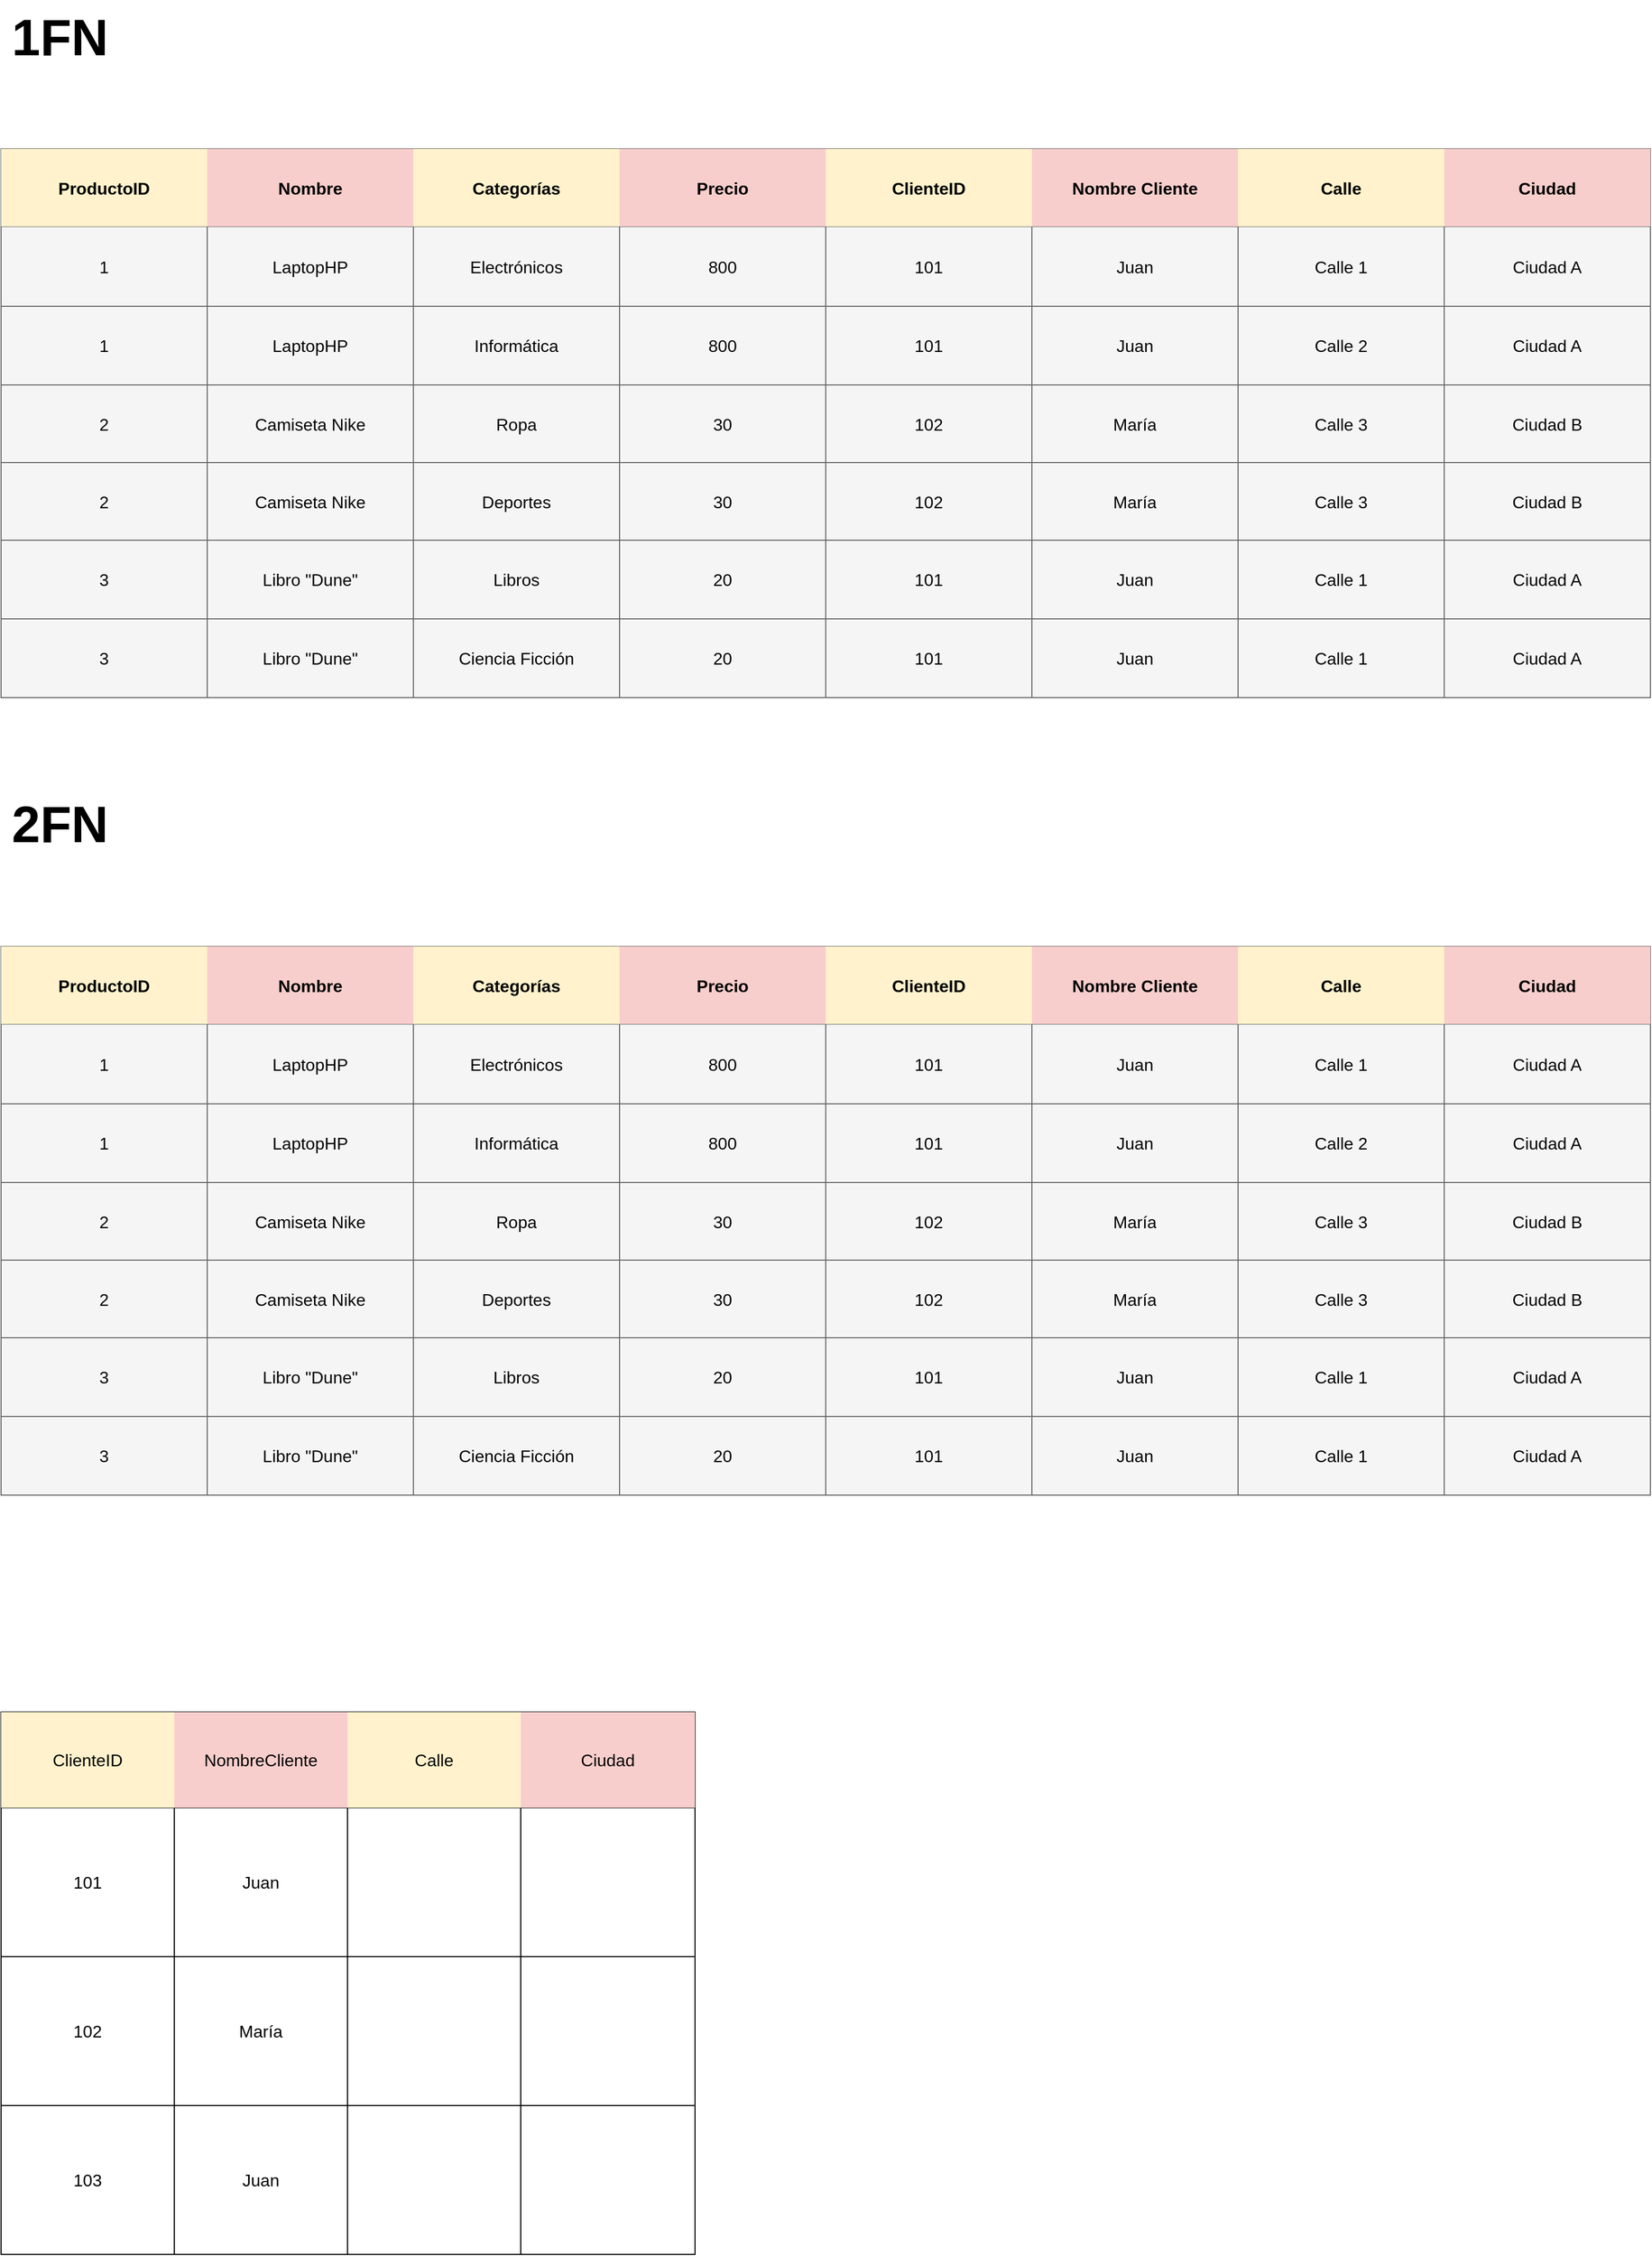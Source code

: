 <mxfile version="22.1.2" type="github">
  <diagram name="Página-1" id="EOyvnA3jSqvw11UCDNK6">
    <mxGraphModel dx="723" dy="994" grid="1" gridSize="10" guides="1" tooltips="1" connect="1" arrows="1" fold="1" page="1" pageScale="1" pageWidth="827" pageHeight="1169" math="0" shadow="0">
      <root>
        <mxCell id="0" />
        <mxCell id="1" parent="0" />
        <mxCell id="brW22e2zRMBlJNcKh5fx-15" value="" style="shape=table;startSize=0;container=1;collapsible=0;childLayout=tableLayout;strokeColor=#666666;fontSize=16;fillColor=#f5f5f5;fontColor=#333333;" parent="1" vertex="1">
          <mxGeometry x="170" y="290" width="1552" height="516" as="geometry" />
        </mxCell>
        <mxCell id="brW22e2zRMBlJNcKh5fx-16" value="" style="shape=tableRow;horizontal=0;startSize=0;swimlaneHead=0;swimlaneBody=0;strokeColor=inherit;top=0;left=0;bottom=0;right=0;collapsible=0;dropTarget=0;fillColor=none;points=[[0,0.5],[1,0.5]];portConstraint=eastwest;fontSize=16;" parent="brW22e2zRMBlJNcKh5fx-15" vertex="1">
          <mxGeometry width="1552" height="73" as="geometry" />
        </mxCell>
        <mxCell id="brW22e2zRMBlJNcKh5fx-34" value="&lt;b&gt;ProductoID&lt;/b&gt;" style="shape=partialRectangle;html=1;whiteSpace=wrap;connectable=0;strokeColor=#d6b656;overflow=hidden;fillColor=#fff2cc;top=0;left=0;bottom=0;right=0;pointerEvents=1;fontSize=16;" parent="brW22e2zRMBlJNcKh5fx-16" vertex="1">
          <mxGeometry width="194" height="73" as="geometry">
            <mxRectangle width="194" height="73" as="alternateBounds" />
          </mxGeometry>
        </mxCell>
        <mxCell id="brW22e2zRMBlJNcKh5fx-178" value="&lt;b&gt;Nombre &lt;/b&gt;" style="shape=partialRectangle;html=1;whiteSpace=wrap;connectable=0;strokeColor=#b85450;overflow=hidden;fillColor=#f8cecc;top=0;left=0;bottom=0;right=0;pointerEvents=1;fontSize=16;" parent="brW22e2zRMBlJNcKh5fx-16" vertex="1">
          <mxGeometry x="194" width="194" height="73" as="geometry">
            <mxRectangle width="194" height="73" as="alternateBounds" />
          </mxGeometry>
        </mxCell>
        <mxCell id="brW22e2zRMBlJNcKh5fx-168" value="&lt;b&gt;Categorías&lt;/b&gt;" style="shape=partialRectangle;html=1;whiteSpace=wrap;connectable=0;strokeColor=#d6b656;overflow=hidden;fillColor=#fff2cc;top=0;left=0;bottom=0;right=0;pointerEvents=1;fontSize=16;" parent="brW22e2zRMBlJNcKh5fx-16" vertex="1">
          <mxGeometry x="388" width="194" height="73" as="geometry">
            <mxRectangle width="194" height="73" as="alternateBounds" />
          </mxGeometry>
        </mxCell>
        <mxCell id="brW22e2zRMBlJNcKh5fx-158" value="&lt;b&gt;Precio&lt;/b&gt;" style="shape=partialRectangle;html=1;whiteSpace=wrap;connectable=0;strokeColor=#b85450;overflow=hidden;fillColor=#f8cecc;top=0;left=0;bottom=0;right=0;pointerEvents=1;fontSize=16;" parent="brW22e2zRMBlJNcKh5fx-16" vertex="1">
          <mxGeometry x="582" width="194" height="73" as="geometry">
            <mxRectangle width="194" height="73" as="alternateBounds" />
          </mxGeometry>
        </mxCell>
        <mxCell id="brW22e2zRMBlJNcKh5fx-148" value="&lt;b&gt;ClienteID&lt;/b&gt;" style="shape=partialRectangle;html=1;whiteSpace=wrap;connectable=0;strokeColor=#d6b656;overflow=hidden;fillColor=#fff2cc;top=0;left=0;bottom=0;right=0;pointerEvents=1;fontSize=16;" parent="brW22e2zRMBlJNcKh5fx-16" vertex="1">
          <mxGeometry x="776" width="194" height="73" as="geometry">
            <mxRectangle width="194" height="73" as="alternateBounds" />
          </mxGeometry>
        </mxCell>
        <mxCell id="brW22e2zRMBlJNcKh5fx-138" value="&lt;b&gt;Nombre Cliente&lt;/b&gt;" style="shape=partialRectangle;html=1;whiteSpace=wrap;connectable=0;strokeColor=#b85450;overflow=hidden;fillColor=#f8cecc;top=0;left=0;bottom=0;right=0;pointerEvents=1;fontSize=16;" parent="brW22e2zRMBlJNcKh5fx-16" vertex="1">
          <mxGeometry x="970" width="194" height="73" as="geometry">
            <mxRectangle width="194" height="73" as="alternateBounds" />
          </mxGeometry>
        </mxCell>
        <mxCell id="brW22e2zRMBlJNcKh5fx-31" value="&lt;b&gt;Calle&lt;/b&gt;" style="shape=partialRectangle;html=1;whiteSpace=wrap;connectable=0;strokeColor=#d6b656;overflow=hidden;fillColor=#fff2cc;top=0;left=0;bottom=0;right=0;pointerEvents=1;fontSize=16;" parent="brW22e2zRMBlJNcKh5fx-16" vertex="1">
          <mxGeometry x="1164" width="194" height="73" as="geometry">
            <mxRectangle width="194" height="73" as="alternateBounds" />
          </mxGeometry>
        </mxCell>
        <mxCell id="brW22e2zRMBlJNcKh5fx-188" value="&lt;b&gt;Ciudad&lt;/b&gt;" style="shape=partialRectangle;html=1;whiteSpace=wrap;connectable=0;strokeColor=#b85450;overflow=hidden;fillColor=#f8cecc;top=0;left=0;bottom=0;right=0;pointerEvents=1;fontSize=16;" parent="brW22e2zRMBlJNcKh5fx-16" vertex="1">
          <mxGeometry x="1358" width="194" height="73" as="geometry">
            <mxRectangle width="194" height="73" as="alternateBounds" />
          </mxGeometry>
        </mxCell>
        <mxCell id="brW22e2zRMBlJNcKh5fx-20" value="" style="shape=tableRow;horizontal=0;startSize=0;swimlaneHead=0;swimlaneBody=0;strokeColor=inherit;top=0;left=0;bottom=0;right=0;collapsible=0;dropTarget=0;fillColor=none;points=[[0,0.5],[1,0.5]];portConstraint=eastwest;fontSize=16;" parent="brW22e2zRMBlJNcKh5fx-15" vertex="1">
          <mxGeometry y="73" width="1552" height="75" as="geometry" />
        </mxCell>
        <mxCell id="brW22e2zRMBlJNcKh5fx-35" value="1" style="shape=partialRectangle;html=1;whiteSpace=wrap;connectable=0;strokeColor=inherit;overflow=hidden;fillColor=none;top=0;left=0;bottom=0;right=0;pointerEvents=1;fontSize=16;" parent="brW22e2zRMBlJNcKh5fx-20" vertex="1">
          <mxGeometry width="194" height="75" as="geometry">
            <mxRectangle width="194" height="75" as="alternateBounds" />
          </mxGeometry>
        </mxCell>
        <mxCell id="brW22e2zRMBlJNcKh5fx-179" value="LaptopHP" style="shape=partialRectangle;html=1;whiteSpace=wrap;connectable=0;strokeColor=inherit;overflow=hidden;fillColor=none;top=0;left=0;bottom=0;right=0;pointerEvents=1;fontSize=16;" parent="brW22e2zRMBlJNcKh5fx-20" vertex="1">
          <mxGeometry x="194" width="194" height="75" as="geometry">
            <mxRectangle width="194" height="75" as="alternateBounds" />
          </mxGeometry>
        </mxCell>
        <mxCell id="brW22e2zRMBlJNcKh5fx-169" value="Electrónicos" style="shape=partialRectangle;html=1;whiteSpace=wrap;connectable=0;strokeColor=inherit;overflow=hidden;fillColor=none;top=0;left=0;bottom=0;right=0;pointerEvents=1;fontSize=16;" parent="brW22e2zRMBlJNcKh5fx-20" vertex="1">
          <mxGeometry x="388" width="194" height="75" as="geometry">
            <mxRectangle width="194" height="75" as="alternateBounds" />
          </mxGeometry>
        </mxCell>
        <mxCell id="brW22e2zRMBlJNcKh5fx-159" value="800" style="shape=partialRectangle;html=1;whiteSpace=wrap;connectable=0;strokeColor=inherit;overflow=hidden;fillColor=none;top=0;left=0;bottom=0;right=0;pointerEvents=1;fontSize=16;" parent="brW22e2zRMBlJNcKh5fx-20" vertex="1">
          <mxGeometry x="582" width="194" height="75" as="geometry">
            <mxRectangle width="194" height="75" as="alternateBounds" />
          </mxGeometry>
        </mxCell>
        <mxCell id="brW22e2zRMBlJNcKh5fx-149" value="101" style="shape=partialRectangle;html=1;whiteSpace=wrap;connectable=0;strokeColor=inherit;overflow=hidden;fillColor=none;top=0;left=0;bottom=0;right=0;pointerEvents=1;fontSize=16;" parent="brW22e2zRMBlJNcKh5fx-20" vertex="1">
          <mxGeometry x="776" width="194" height="75" as="geometry">
            <mxRectangle width="194" height="75" as="alternateBounds" />
          </mxGeometry>
        </mxCell>
        <mxCell id="brW22e2zRMBlJNcKh5fx-139" value="Juan" style="shape=partialRectangle;html=1;whiteSpace=wrap;connectable=0;strokeColor=inherit;overflow=hidden;fillColor=none;top=0;left=0;bottom=0;right=0;pointerEvents=1;fontSize=16;" parent="brW22e2zRMBlJNcKh5fx-20" vertex="1">
          <mxGeometry x="970" width="194" height="75" as="geometry">
            <mxRectangle width="194" height="75" as="alternateBounds" />
          </mxGeometry>
        </mxCell>
        <mxCell id="brW22e2zRMBlJNcKh5fx-32" value="Calle 1" style="shape=partialRectangle;html=1;whiteSpace=wrap;connectable=0;strokeColor=inherit;overflow=hidden;fillColor=none;top=0;left=0;bottom=0;right=0;pointerEvents=1;fontSize=16;" parent="brW22e2zRMBlJNcKh5fx-20" vertex="1">
          <mxGeometry x="1164" width="194" height="75" as="geometry">
            <mxRectangle width="194" height="75" as="alternateBounds" />
          </mxGeometry>
        </mxCell>
        <mxCell id="brW22e2zRMBlJNcKh5fx-189" value="Ciudad A" style="shape=partialRectangle;html=1;whiteSpace=wrap;connectable=0;strokeColor=inherit;overflow=hidden;fillColor=none;top=0;left=0;bottom=0;right=0;pointerEvents=1;fontSize=16;" parent="brW22e2zRMBlJNcKh5fx-20" vertex="1">
          <mxGeometry x="1358" width="194" height="75" as="geometry">
            <mxRectangle width="194" height="75" as="alternateBounds" />
          </mxGeometry>
        </mxCell>
        <mxCell id="brW22e2zRMBlJNcKh5fx-67" style="shape=tableRow;horizontal=0;startSize=0;swimlaneHead=0;swimlaneBody=0;strokeColor=inherit;top=0;left=0;bottom=0;right=0;collapsible=0;dropTarget=0;fillColor=none;points=[[0,0.5],[1,0.5]];portConstraint=eastwest;fontSize=16;" parent="brW22e2zRMBlJNcKh5fx-15" vertex="1">
          <mxGeometry y="148" width="1552" height="74" as="geometry" />
        </mxCell>
        <mxCell id="brW22e2zRMBlJNcKh5fx-68" value="1" style="shape=partialRectangle;html=1;whiteSpace=wrap;connectable=0;strokeColor=inherit;overflow=hidden;fillColor=none;top=0;left=0;bottom=0;right=0;pointerEvents=1;fontSize=16;" parent="brW22e2zRMBlJNcKh5fx-67" vertex="1">
          <mxGeometry width="194" height="74" as="geometry">
            <mxRectangle width="194" height="74" as="alternateBounds" />
          </mxGeometry>
        </mxCell>
        <mxCell id="brW22e2zRMBlJNcKh5fx-180" value="LaptopHP" style="shape=partialRectangle;html=1;whiteSpace=wrap;connectable=0;strokeColor=inherit;overflow=hidden;fillColor=none;top=0;left=0;bottom=0;right=0;pointerEvents=1;fontSize=16;" parent="brW22e2zRMBlJNcKh5fx-67" vertex="1">
          <mxGeometry x="194" width="194" height="74" as="geometry">
            <mxRectangle width="194" height="74" as="alternateBounds" />
          </mxGeometry>
        </mxCell>
        <mxCell id="brW22e2zRMBlJNcKh5fx-170" value="Informática" style="shape=partialRectangle;html=1;whiteSpace=wrap;connectable=0;strokeColor=inherit;overflow=hidden;fillColor=none;top=0;left=0;bottom=0;right=0;pointerEvents=1;fontSize=16;" parent="brW22e2zRMBlJNcKh5fx-67" vertex="1">
          <mxGeometry x="388" width="194" height="74" as="geometry">
            <mxRectangle width="194" height="74" as="alternateBounds" />
          </mxGeometry>
        </mxCell>
        <mxCell id="brW22e2zRMBlJNcKh5fx-160" value="800" style="shape=partialRectangle;html=1;whiteSpace=wrap;connectable=0;strokeColor=inherit;overflow=hidden;fillColor=none;top=0;left=0;bottom=0;right=0;pointerEvents=1;fontSize=16;" parent="brW22e2zRMBlJNcKh5fx-67" vertex="1">
          <mxGeometry x="582" width="194" height="74" as="geometry">
            <mxRectangle width="194" height="74" as="alternateBounds" />
          </mxGeometry>
        </mxCell>
        <mxCell id="brW22e2zRMBlJNcKh5fx-150" value="101" style="shape=partialRectangle;html=1;whiteSpace=wrap;connectable=0;strokeColor=inherit;overflow=hidden;fillColor=none;top=0;left=0;bottom=0;right=0;pointerEvents=1;fontSize=16;" parent="brW22e2zRMBlJNcKh5fx-67" vertex="1">
          <mxGeometry x="776" width="194" height="74" as="geometry">
            <mxRectangle width="194" height="74" as="alternateBounds" />
          </mxGeometry>
        </mxCell>
        <mxCell id="brW22e2zRMBlJNcKh5fx-140" value="Juan" style="shape=partialRectangle;html=1;whiteSpace=wrap;connectable=0;strokeColor=inherit;overflow=hidden;fillColor=none;top=0;left=0;bottom=0;right=0;pointerEvents=1;fontSize=16;" parent="brW22e2zRMBlJNcKh5fx-67" vertex="1">
          <mxGeometry x="970" width="194" height="74" as="geometry">
            <mxRectangle width="194" height="74" as="alternateBounds" />
          </mxGeometry>
        </mxCell>
        <mxCell id="brW22e2zRMBlJNcKh5fx-69" value="Calle 2" style="shape=partialRectangle;html=1;whiteSpace=wrap;connectable=0;strokeColor=inherit;overflow=hidden;fillColor=none;top=0;left=0;bottom=0;right=0;pointerEvents=1;fontSize=16;" parent="brW22e2zRMBlJNcKh5fx-67" vertex="1">
          <mxGeometry x="1164" width="194" height="74" as="geometry">
            <mxRectangle width="194" height="74" as="alternateBounds" />
          </mxGeometry>
        </mxCell>
        <mxCell id="brW22e2zRMBlJNcKh5fx-190" value="Ciudad A" style="shape=partialRectangle;html=1;whiteSpace=wrap;connectable=0;strokeColor=inherit;overflow=hidden;fillColor=none;top=0;left=0;bottom=0;right=0;pointerEvents=1;fontSize=16;" parent="brW22e2zRMBlJNcKh5fx-67" vertex="1">
          <mxGeometry x="1358" width="194" height="74" as="geometry">
            <mxRectangle width="194" height="74" as="alternateBounds" />
          </mxGeometry>
        </mxCell>
        <mxCell id="brW22e2zRMBlJNcKh5fx-75" style="shape=tableRow;horizontal=0;startSize=0;swimlaneHead=0;swimlaneBody=0;strokeColor=inherit;top=0;left=0;bottom=0;right=0;collapsible=0;dropTarget=0;fillColor=none;points=[[0,0.5],[1,0.5]];portConstraint=eastwest;fontSize=16;" parent="brW22e2zRMBlJNcKh5fx-15" vertex="1">
          <mxGeometry y="222" width="1552" height="73" as="geometry" />
        </mxCell>
        <mxCell id="brW22e2zRMBlJNcKh5fx-76" value="2" style="shape=partialRectangle;html=1;whiteSpace=wrap;connectable=0;strokeColor=inherit;overflow=hidden;fillColor=none;top=0;left=0;bottom=0;right=0;pointerEvents=1;fontSize=16;" parent="brW22e2zRMBlJNcKh5fx-75" vertex="1">
          <mxGeometry width="194" height="73" as="geometry">
            <mxRectangle width="194" height="73" as="alternateBounds" />
          </mxGeometry>
        </mxCell>
        <mxCell id="brW22e2zRMBlJNcKh5fx-181" value="Camiseta Nike" style="shape=partialRectangle;html=1;whiteSpace=wrap;connectable=0;strokeColor=inherit;overflow=hidden;fillColor=none;top=0;left=0;bottom=0;right=0;pointerEvents=1;fontSize=16;" parent="brW22e2zRMBlJNcKh5fx-75" vertex="1">
          <mxGeometry x="194" width="194" height="73" as="geometry">
            <mxRectangle width="194" height="73" as="alternateBounds" />
          </mxGeometry>
        </mxCell>
        <mxCell id="brW22e2zRMBlJNcKh5fx-171" value="Ropa" style="shape=partialRectangle;html=1;whiteSpace=wrap;connectable=0;strokeColor=inherit;overflow=hidden;fillColor=none;top=0;left=0;bottom=0;right=0;pointerEvents=1;fontSize=16;" parent="brW22e2zRMBlJNcKh5fx-75" vertex="1">
          <mxGeometry x="388" width="194" height="73" as="geometry">
            <mxRectangle width="194" height="73" as="alternateBounds" />
          </mxGeometry>
        </mxCell>
        <mxCell id="brW22e2zRMBlJNcKh5fx-161" value="30" style="shape=partialRectangle;html=1;whiteSpace=wrap;connectable=0;strokeColor=inherit;overflow=hidden;fillColor=none;top=0;left=0;bottom=0;right=0;pointerEvents=1;fontSize=16;" parent="brW22e2zRMBlJNcKh5fx-75" vertex="1">
          <mxGeometry x="582" width="194" height="73" as="geometry">
            <mxRectangle width="194" height="73" as="alternateBounds" />
          </mxGeometry>
        </mxCell>
        <mxCell id="brW22e2zRMBlJNcKh5fx-151" value="102" style="shape=partialRectangle;html=1;whiteSpace=wrap;connectable=0;strokeColor=inherit;overflow=hidden;fillColor=none;top=0;left=0;bottom=0;right=0;pointerEvents=1;fontSize=16;" parent="brW22e2zRMBlJNcKh5fx-75" vertex="1">
          <mxGeometry x="776" width="194" height="73" as="geometry">
            <mxRectangle width="194" height="73" as="alternateBounds" />
          </mxGeometry>
        </mxCell>
        <mxCell id="brW22e2zRMBlJNcKh5fx-141" value="María" style="shape=partialRectangle;html=1;whiteSpace=wrap;connectable=0;strokeColor=inherit;overflow=hidden;fillColor=none;top=0;left=0;bottom=0;right=0;pointerEvents=1;fontSize=16;" parent="brW22e2zRMBlJNcKh5fx-75" vertex="1">
          <mxGeometry x="970" width="194" height="73" as="geometry">
            <mxRectangle width="194" height="73" as="alternateBounds" />
          </mxGeometry>
        </mxCell>
        <mxCell id="brW22e2zRMBlJNcKh5fx-77" value="Calle 3" style="shape=partialRectangle;html=1;whiteSpace=wrap;connectable=0;strokeColor=inherit;overflow=hidden;fillColor=none;top=0;left=0;bottom=0;right=0;pointerEvents=1;fontSize=16;" parent="brW22e2zRMBlJNcKh5fx-75" vertex="1">
          <mxGeometry x="1164" width="194" height="73" as="geometry">
            <mxRectangle width="194" height="73" as="alternateBounds" />
          </mxGeometry>
        </mxCell>
        <mxCell id="brW22e2zRMBlJNcKh5fx-191" value="Ciudad B" style="shape=partialRectangle;html=1;whiteSpace=wrap;connectable=0;strokeColor=inherit;overflow=hidden;fillColor=none;top=0;left=0;bottom=0;right=0;pointerEvents=1;fontSize=16;" parent="brW22e2zRMBlJNcKh5fx-75" vertex="1">
          <mxGeometry x="1358" width="194" height="73" as="geometry">
            <mxRectangle width="194" height="73" as="alternateBounds" />
          </mxGeometry>
        </mxCell>
        <mxCell id="brW22e2zRMBlJNcKh5fx-83" style="shape=tableRow;horizontal=0;startSize=0;swimlaneHead=0;swimlaneBody=0;strokeColor=inherit;top=0;left=0;bottom=0;right=0;collapsible=0;dropTarget=0;fillColor=none;points=[[0,0.5],[1,0.5]];portConstraint=eastwest;fontSize=16;" parent="brW22e2zRMBlJNcKh5fx-15" vertex="1">
          <mxGeometry y="295" width="1552" height="73" as="geometry" />
        </mxCell>
        <mxCell id="brW22e2zRMBlJNcKh5fx-84" value="2" style="shape=partialRectangle;html=1;whiteSpace=wrap;connectable=0;strokeColor=inherit;overflow=hidden;fillColor=none;top=0;left=0;bottom=0;right=0;pointerEvents=1;fontSize=16;" parent="brW22e2zRMBlJNcKh5fx-83" vertex="1">
          <mxGeometry width="194" height="73" as="geometry">
            <mxRectangle width="194" height="73" as="alternateBounds" />
          </mxGeometry>
        </mxCell>
        <mxCell id="brW22e2zRMBlJNcKh5fx-182" value="Camiseta Nike" style="shape=partialRectangle;html=1;whiteSpace=wrap;connectable=0;strokeColor=inherit;overflow=hidden;fillColor=none;top=0;left=0;bottom=0;right=0;pointerEvents=1;fontSize=16;" parent="brW22e2zRMBlJNcKh5fx-83" vertex="1">
          <mxGeometry x="194" width="194" height="73" as="geometry">
            <mxRectangle width="194" height="73" as="alternateBounds" />
          </mxGeometry>
        </mxCell>
        <mxCell id="brW22e2zRMBlJNcKh5fx-172" value="Deportes" style="shape=partialRectangle;html=1;whiteSpace=wrap;connectable=0;strokeColor=inherit;overflow=hidden;fillColor=none;top=0;left=0;bottom=0;right=0;pointerEvents=1;fontSize=16;" parent="brW22e2zRMBlJNcKh5fx-83" vertex="1">
          <mxGeometry x="388" width="194" height="73" as="geometry">
            <mxRectangle width="194" height="73" as="alternateBounds" />
          </mxGeometry>
        </mxCell>
        <mxCell id="brW22e2zRMBlJNcKh5fx-162" value="30" style="shape=partialRectangle;html=1;whiteSpace=wrap;connectable=0;strokeColor=inherit;overflow=hidden;fillColor=none;top=0;left=0;bottom=0;right=0;pointerEvents=1;fontSize=16;" parent="brW22e2zRMBlJNcKh5fx-83" vertex="1">
          <mxGeometry x="582" width="194" height="73" as="geometry">
            <mxRectangle width="194" height="73" as="alternateBounds" />
          </mxGeometry>
        </mxCell>
        <mxCell id="brW22e2zRMBlJNcKh5fx-152" value="102" style="shape=partialRectangle;html=1;whiteSpace=wrap;connectable=0;strokeColor=inherit;overflow=hidden;fillColor=none;top=0;left=0;bottom=0;right=0;pointerEvents=1;fontSize=16;" parent="brW22e2zRMBlJNcKh5fx-83" vertex="1">
          <mxGeometry x="776" width="194" height="73" as="geometry">
            <mxRectangle width="194" height="73" as="alternateBounds" />
          </mxGeometry>
        </mxCell>
        <mxCell id="brW22e2zRMBlJNcKh5fx-142" value="María" style="shape=partialRectangle;html=1;whiteSpace=wrap;connectable=0;strokeColor=inherit;overflow=hidden;fillColor=none;top=0;left=0;bottom=0;right=0;pointerEvents=1;fontSize=16;" parent="brW22e2zRMBlJNcKh5fx-83" vertex="1">
          <mxGeometry x="970" width="194" height="73" as="geometry">
            <mxRectangle width="194" height="73" as="alternateBounds" />
          </mxGeometry>
        </mxCell>
        <mxCell id="brW22e2zRMBlJNcKh5fx-85" value="Calle 3" style="shape=partialRectangle;html=1;whiteSpace=wrap;connectable=0;strokeColor=inherit;overflow=hidden;fillColor=none;top=0;left=0;bottom=0;right=0;pointerEvents=1;fontSize=16;" parent="brW22e2zRMBlJNcKh5fx-83" vertex="1">
          <mxGeometry x="1164" width="194" height="73" as="geometry">
            <mxRectangle width="194" height="73" as="alternateBounds" />
          </mxGeometry>
        </mxCell>
        <mxCell id="brW22e2zRMBlJNcKh5fx-192" value="Ciudad B" style="shape=partialRectangle;html=1;whiteSpace=wrap;connectable=0;strokeColor=inherit;overflow=hidden;fillColor=none;top=0;left=0;bottom=0;right=0;pointerEvents=1;fontSize=16;" parent="brW22e2zRMBlJNcKh5fx-83" vertex="1">
          <mxGeometry x="1358" width="194" height="73" as="geometry">
            <mxRectangle width="194" height="73" as="alternateBounds" />
          </mxGeometry>
        </mxCell>
        <mxCell id="brW22e2zRMBlJNcKh5fx-91" style="shape=tableRow;horizontal=0;startSize=0;swimlaneHead=0;swimlaneBody=0;strokeColor=inherit;top=0;left=0;bottom=0;right=0;collapsible=0;dropTarget=0;fillColor=none;points=[[0,0.5],[1,0.5]];portConstraint=eastwest;fontSize=16;" parent="brW22e2zRMBlJNcKh5fx-15" vertex="1">
          <mxGeometry y="368" width="1552" height="74" as="geometry" />
        </mxCell>
        <mxCell id="brW22e2zRMBlJNcKh5fx-92" value="3" style="shape=partialRectangle;html=1;whiteSpace=wrap;connectable=0;strokeColor=inherit;overflow=hidden;fillColor=none;top=0;left=0;bottom=0;right=0;pointerEvents=1;fontSize=16;" parent="brW22e2zRMBlJNcKh5fx-91" vertex="1">
          <mxGeometry width="194" height="74" as="geometry">
            <mxRectangle width="194" height="74" as="alternateBounds" />
          </mxGeometry>
        </mxCell>
        <mxCell id="brW22e2zRMBlJNcKh5fx-183" value="Libro &quot;Dune&quot;" style="shape=partialRectangle;html=1;whiteSpace=wrap;connectable=0;strokeColor=inherit;overflow=hidden;fillColor=none;top=0;left=0;bottom=0;right=0;pointerEvents=1;fontSize=16;" parent="brW22e2zRMBlJNcKh5fx-91" vertex="1">
          <mxGeometry x="194" width="194" height="74" as="geometry">
            <mxRectangle width="194" height="74" as="alternateBounds" />
          </mxGeometry>
        </mxCell>
        <mxCell id="brW22e2zRMBlJNcKh5fx-173" value="Libros" style="shape=partialRectangle;html=1;whiteSpace=wrap;connectable=0;strokeColor=inherit;overflow=hidden;fillColor=none;top=0;left=0;bottom=0;right=0;pointerEvents=1;fontSize=16;" parent="brW22e2zRMBlJNcKh5fx-91" vertex="1">
          <mxGeometry x="388" width="194" height="74" as="geometry">
            <mxRectangle width="194" height="74" as="alternateBounds" />
          </mxGeometry>
        </mxCell>
        <mxCell id="brW22e2zRMBlJNcKh5fx-163" value="20" style="shape=partialRectangle;html=1;whiteSpace=wrap;connectable=0;strokeColor=inherit;overflow=hidden;fillColor=none;top=0;left=0;bottom=0;right=0;pointerEvents=1;fontSize=16;" parent="brW22e2zRMBlJNcKh5fx-91" vertex="1">
          <mxGeometry x="582" width="194" height="74" as="geometry">
            <mxRectangle width="194" height="74" as="alternateBounds" />
          </mxGeometry>
        </mxCell>
        <mxCell id="brW22e2zRMBlJNcKh5fx-153" value="101" style="shape=partialRectangle;html=1;whiteSpace=wrap;connectable=0;strokeColor=inherit;overflow=hidden;fillColor=none;top=0;left=0;bottom=0;right=0;pointerEvents=1;fontSize=16;" parent="brW22e2zRMBlJNcKh5fx-91" vertex="1">
          <mxGeometry x="776" width="194" height="74" as="geometry">
            <mxRectangle width="194" height="74" as="alternateBounds" />
          </mxGeometry>
        </mxCell>
        <mxCell id="brW22e2zRMBlJNcKh5fx-143" value="Juan" style="shape=partialRectangle;html=1;whiteSpace=wrap;connectable=0;strokeColor=inherit;overflow=hidden;fillColor=none;top=0;left=0;bottom=0;right=0;pointerEvents=1;fontSize=16;" parent="brW22e2zRMBlJNcKh5fx-91" vertex="1">
          <mxGeometry x="970" width="194" height="74" as="geometry">
            <mxRectangle width="194" height="74" as="alternateBounds" />
          </mxGeometry>
        </mxCell>
        <mxCell id="brW22e2zRMBlJNcKh5fx-93" value="Calle 1" style="shape=partialRectangle;html=1;whiteSpace=wrap;connectable=0;strokeColor=inherit;overflow=hidden;fillColor=none;top=0;left=0;bottom=0;right=0;pointerEvents=1;fontSize=16;" parent="brW22e2zRMBlJNcKh5fx-91" vertex="1">
          <mxGeometry x="1164" width="194" height="74" as="geometry">
            <mxRectangle width="194" height="74" as="alternateBounds" />
          </mxGeometry>
        </mxCell>
        <mxCell id="brW22e2zRMBlJNcKh5fx-193" value="Ciudad A" style="shape=partialRectangle;html=1;whiteSpace=wrap;connectable=0;strokeColor=inherit;overflow=hidden;fillColor=none;top=0;left=0;bottom=0;right=0;pointerEvents=1;fontSize=16;" parent="brW22e2zRMBlJNcKh5fx-91" vertex="1">
          <mxGeometry x="1358" width="194" height="74" as="geometry">
            <mxRectangle width="194" height="74" as="alternateBounds" />
          </mxGeometry>
        </mxCell>
        <mxCell id="brW22e2zRMBlJNcKh5fx-99" style="shape=tableRow;horizontal=0;startSize=0;swimlaneHead=0;swimlaneBody=0;strokeColor=inherit;top=0;left=0;bottom=0;right=0;collapsible=0;dropTarget=0;fillColor=none;points=[[0,0.5],[1,0.5]];portConstraint=eastwest;fontSize=16;" parent="brW22e2zRMBlJNcKh5fx-15" vertex="1">
          <mxGeometry y="442" width="1552" height="74" as="geometry" />
        </mxCell>
        <mxCell id="brW22e2zRMBlJNcKh5fx-100" value="3" style="shape=partialRectangle;html=1;whiteSpace=wrap;connectable=0;strokeColor=inherit;overflow=hidden;fillColor=none;top=0;left=0;bottom=0;right=0;pointerEvents=1;fontSize=16;" parent="brW22e2zRMBlJNcKh5fx-99" vertex="1">
          <mxGeometry width="194" height="74" as="geometry">
            <mxRectangle width="194" height="74" as="alternateBounds" />
          </mxGeometry>
        </mxCell>
        <mxCell id="brW22e2zRMBlJNcKh5fx-184" value="Libro &quot;Dune&quot;" style="shape=partialRectangle;html=1;whiteSpace=wrap;connectable=0;strokeColor=inherit;overflow=hidden;fillColor=none;top=0;left=0;bottom=0;right=0;pointerEvents=1;fontSize=16;" parent="brW22e2zRMBlJNcKh5fx-99" vertex="1">
          <mxGeometry x="194" width="194" height="74" as="geometry">
            <mxRectangle width="194" height="74" as="alternateBounds" />
          </mxGeometry>
        </mxCell>
        <mxCell id="brW22e2zRMBlJNcKh5fx-174" value="Ciencia Ficción" style="shape=partialRectangle;html=1;whiteSpace=wrap;connectable=0;strokeColor=inherit;overflow=hidden;fillColor=none;top=0;left=0;bottom=0;right=0;pointerEvents=1;fontSize=16;" parent="brW22e2zRMBlJNcKh5fx-99" vertex="1">
          <mxGeometry x="388" width="194" height="74" as="geometry">
            <mxRectangle width="194" height="74" as="alternateBounds" />
          </mxGeometry>
        </mxCell>
        <mxCell id="brW22e2zRMBlJNcKh5fx-164" value="20" style="shape=partialRectangle;html=1;whiteSpace=wrap;connectable=0;strokeColor=inherit;overflow=hidden;fillColor=none;top=0;left=0;bottom=0;right=0;pointerEvents=1;fontSize=16;" parent="brW22e2zRMBlJNcKh5fx-99" vertex="1">
          <mxGeometry x="582" width="194" height="74" as="geometry">
            <mxRectangle width="194" height="74" as="alternateBounds" />
          </mxGeometry>
        </mxCell>
        <mxCell id="brW22e2zRMBlJNcKh5fx-154" value="101" style="shape=partialRectangle;html=1;whiteSpace=wrap;connectable=0;strokeColor=inherit;overflow=hidden;fillColor=none;top=0;left=0;bottom=0;right=0;pointerEvents=1;fontSize=16;" parent="brW22e2zRMBlJNcKh5fx-99" vertex="1">
          <mxGeometry x="776" width="194" height="74" as="geometry">
            <mxRectangle width="194" height="74" as="alternateBounds" />
          </mxGeometry>
        </mxCell>
        <mxCell id="brW22e2zRMBlJNcKh5fx-144" value="Juan" style="shape=partialRectangle;html=1;whiteSpace=wrap;connectable=0;strokeColor=inherit;overflow=hidden;fillColor=none;top=0;left=0;bottom=0;right=0;pointerEvents=1;fontSize=16;" parent="brW22e2zRMBlJNcKh5fx-99" vertex="1">
          <mxGeometry x="970" width="194" height="74" as="geometry">
            <mxRectangle width="194" height="74" as="alternateBounds" />
          </mxGeometry>
        </mxCell>
        <mxCell id="brW22e2zRMBlJNcKh5fx-101" value="Calle 1" style="shape=partialRectangle;html=1;whiteSpace=wrap;connectable=0;strokeColor=inherit;overflow=hidden;fillColor=none;top=0;left=0;bottom=0;right=0;pointerEvents=1;fontSize=16;" parent="brW22e2zRMBlJNcKh5fx-99" vertex="1">
          <mxGeometry x="1164" width="194" height="74" as="geometry">
            <mxRectangle width="194" height="74" as="alternateBounds" />
          </mxGeometry>
        </mxCell>
        <mxCell id="brW22e2zRMBlJNcKh5fx-194" value="Ciudad A" style="shape=partialRectangle;html=1;whiteSpace=wrap;connectable=0;strokeColor=inherit;overflow=hidden;fillColor=none;top=0;left=0;bottom=0;right=0;pointerEvents=1;fontSize=16;" parent="brW22e2zRMBlJNcKh5fx-99" vertex="1">
          <mxGeometry x="1358" width="194" height="74" as="geometry">
            <mxRectangle width="194" height="74" as="alternateBounds" />
          </mxGeometry>
        </mxCell>
        <mxCell id="brW22e2zRMBlJNcKh5fx-198" value="&lt;b&gt;&lt;font style=&quot;font-size: 48px;&quot;&gt;1FN&lt;/font&gt;&lt;/b&gt;" style="text;html=1;align=center;verticalAlign=middle;resizable=0;points=[];autosize=1;strokeColor=none;fillColor=none;" parent="1" vertex="1">
          <mxGeometry x="170" y="150" width="110" height="70" as="geometry" />
        </mxCell>
        <mxCell id="s3DEbMEIwhYJtTjX-OK3-1" value="&lt;b&gt;&lt;font style=&quot;font-size: 48px;&quot;&gt;2FN&lt;/font&gt;&lt;/b&gt;" style="text;html=1;align=center;verticalAlign=middle;resizable=0;points=[];autosize=1;strokeColor=none;fillColor=none;" vertex="1" parent="1">
          <mxGeometry x="170" y="890" width="110" height="70" as="geometry" />
        </mxCell>
        <mxCell id="s3DEbMEIwhYJtTjX-OK3-2" value="" style="shape=table;startSize=0;container=1;collapsible=0;childLayout=tableLayout;strokeColor=#666666;fontSize=16;fillColor=#f5f5f5;fontColor=#333333;" vertex="1" parent="1">
          <mxGeometry x="170" y="1040" width="1552" height="516" as="geometry" />
        </mxCell>
        <mxCell id="s3DEbMEIwhYJtTjX-OK3-3" value="" style="shape=tableRow;horizontal=0;startSize=0;swimlaneHead=0;swimlaneBody=0;strokeColor=inherit;top=0;left=0;bottom=0;right=0;collapsible=0;dropTarget=0;fillColor=none;points=[[0,0.5],[1,0.5]];portConstraint=eastwest;fontSize=16;" vertex="1" parent="s3DEbMEIwhYJtTjX-OK3-2">
          <mxGeometry width="1552" height="73" as="geometry" />
        </mxCell>
        <mxCell id="s3DEbMEIwhYJtTjX-OK3-4" value="&lt;b&gt;ProductoID&lt;/b&gt;" style="shape=partialRectangle;html=1;whiteSpace=wrap;connectable=0;strokeColor=#d6b656;overflow=hidden;fillColor=#fff2cc;top=0;left=0;bottom=0;right=0;pointerEvents=1;fontSize=16;" vertex="1" parent="s3DEbMEIwhYJtTjX-OK3-3">
          <mxGeometry width="194" height="73" as="geometry">
            <mxRectangle width="194" height="73" as="alternateBounds" />
          </mxGeometry>
        </mxCell>
        <mxCell id="s3DEbMEIwhYJtTjX-OK3-5" value="&lt;b&gt;Nombre &lt;/b&gt;" style="shape=partialRectangle;html=1;whiteSpace=wrap;connectable=0;strokeColor=#b85450;overflow=hidden;fillColor=#f8cecc;top=0;left=0;bottom=0;right=0;pointerEvents=1;fontSize=16;" vertex="1" parent="s3DEbMEIwhYJtTjX-OK3-3">
          <mxGeometry x="194" width="194" height="73" as="geometry">
            <mxRectangle width="194" height="73" as="alternateBounds" />
          </mxGeometry>
        </mxCell>
        <mxCell id="s3DEbMEIwhYJtTjX-OK3-6" value="&lt;b&gt;Categorías&lt;/b&gt;" style="shape=partialRectangle;html=1;whiteSpace=wrap;connectable=0;strokeColor=#d6b656;overflow=hidden;fillColor=#fff2cc;top=0;left=0;bottom=0;right=0;pointerEvents=1;fontSize=16;" vertex="1" parent="s3DEbMEIwhYJtTjX-OK3-3">
          <mxGeometry x="388" width="194" height="73" as="geometry">
            <mxRectangle width="194" height="73" as="alternateBounds" />
          </mxGeometry>
        </mxCell>
        <mxCell id="s3DEbMEIwhYJtTjX-OK3-7" value="&lt;b&gt;Precio&lt;/b&gt;" style="shape=partialRectangle;html=1;whiteSpace=wrap;connectable=0;strokeColor=#b85450;overflow=hidden;fillColor=#f8cecc;top=0;left=0;bottom=0;right=0;pointerEvents=1;fontSize=16;" vertex="1" parent="s3DEbMEIwhYJtTjX-OK3-3">
          <mxGeometry x="582" width="194" height="73" as="geometry">
            <mxRectangle width="194" height="73" as="alternateBounds" />
          </mxGeometry>
        </mxCell>
        <mxCell id="s3DEbMEIwhYJtTjX-OK3-8" value="&lt;b&gt;ClienteID&lt;/b&gt;" style="shape=partialRectangle;html=1;whiteSpace=wrap;connectable=0;strokeColor=#d6b656;overflow=hidden;fillColor=#fff2cc;top=0;left=0;bottom=0;right=0;pointerEvents=1;fontSize=16;" vertex="1" parent="s3DEbMEIwhYJtTjX-OK3-3">
          <mxGeometry x="776" width="194" height="73" as="geometry">
            <mxRectangle width="194" height="73" as="alternateBounds" />
          </mxGeometry>
        </mxCell>
        <mxCell id="s3DEbMEIwhYJtTjX-OK3-9" value="&lt;b&gt;Nombre Cliente&lt;/b&gt;" style="shape=partialRectangle;html=1;whiteSpace=wrap;connectable=0;strokeColor=#b85450;overflow=hidden;fillColor=#f8cecc;top=0;left=0;bottom=0;right=0;pointerEvents=1;fontSize=16;" vertex="1" parent="s3DEbMEIwhYJtTjX-OK3-3">
          <mxGeometry x="970" width="194" height="73" as="geometry">
            <mxRectangle width="194" height="73" as="alternateBounds" />
          </mxGeometry>
        </mxCell>
        <mxCell id="s3DEbMEIwhYJtTjX-OK3-10" value="&lt;b&gt;Calle&lt;/b&gt;" style="shape=partialRectangle;html=1;whiteSpace=wrap;connectable=0;strokeColor=#d6b656;overflow=hidden;fillColor=#fff2cc;top=0;left=0;bottom=0;right=0;pointerEvents=1;fontSize=16;" vertex="1" parent="s3DEbMEIwhYJtTjX-OK3-3">
          <mxGeometry x="1164" width="194" height="73" as="geometry">
            <mxRectangle width="194" height="73" as="alternateBounds" />
          </mxGeometry>
        </mxCell>
        <mxCell id="s3DEbMEIwhYJtTjX-OK3-11" value="&lt;b&gt;Ciudad&lt;/b&gt;" style="shape=partialRectangle;html=1;whiteSpace=wrap;connectable=0;strokeColor=#b85450;overflow=hidden;fillColor=#f8cecc;top=0;left=0;bottom=0;right=0;pointerEvents=1;fontSize=16;" vertex="1" parent="s3DEbMEIwhYJtTjX-OK3-3">
          <mxGeometry x="1358" width="194" height="73" as="geometry">
            <mxRectangle width="194" height="73" as="alternateBounds" />
          </mxGeometry>
        </mxCell>
        <mxCell id="s3DEbMEIwhYJtTjX-OK3-12" value="" style="shape=tableRow;horizontal=0;startSize=0;swimlaneHead=0;swimlaneBody=0;strokeColor=inherit;top=0;left=0;bottom=0;right=0;collapsible=0;dropTarget=0;fillColor=none;points=[[0,0.5],[1,0.5]];portConstraint=eastwest;fontSize=16;" vertex="1" parent="s3DEbMEIwhYJtTjX-OK3-2">
          <mxGeometry y="73" width="1552" height="75" as="geometry" />
        </mxCell>
        <mxCell id="s3DEbMEIwhYJtTjX-OK3-13" value="1" style="shape=partialRectangle;html=1;whiteSpace=wrap;connectable=0;strokeColor=inherit;overflow=hidden;fillColor=none;top=0;left=0;bottom=0;right=0;pointerEvents=1;fontSize=16;" vertex="1" parent="s3DEbMEIwhYJtTjX-OK3-12">
          <mxGeometry width="194" height="75" as="geometry">
            <mxRectangle width="194" height="75" as="alternateBounds" />
          </mxGeometry>
        </mxCell>
        <mxCell id="s3DEbMEIwhYJtTjX-OK3-14" value="LaptopHP" style="shape=partialRectangle;html=1;whiteSpace=wrap;connectable=0;strokeColor=inherit;overflow=hidden;fillColor=none;top=0;left=0;bottom=0;right=0;pointerEvents=1;fontSize=16;" vertex="1" parent="s3DEbMEIwhYJtTjX-OK3-12">
          <mxGeometry x="194" width="194" height="75" as="geometry">
            <mxRectangle width="194" height="75" as="alternateBounds" />
          </mxGeometry>
        </mxCell>
        <mxCell id="s3DEbMEIwhYJtTjX-OK3-15" value="Electrónicos" style="shape=partialRectangle;html=1;whiteSpace=wrap;connectable=0;strokeColor=inherit;overflow=hidden;fillColor=none;top=0;left=0;bottom=0;right=0;pointerEvents=1;fontSize=16;" vertex="1" parent="s3DEbMEIwhYJtTjX-OK3-12">
          <mxGeometry x="388" width="194" height="75" as="geometry">
            <mxRectangle width="194" height="75" as="alternateBounds" />
          </mxGeometry>
        </mxCell>
        <mxCell id="s3DEbMEIwhYJtTjX-OK3-16" value="800" style="shape=partialRectangle;html=1;whiteSpace=wrap;connectable=0;strokeColor=inherit;overflow=hidden;fillColor=none;top=0;left=0;bottom=0;right=0;pointerEvents=1;fontSize=16;" vertex="1" parent="s3DEbMEIwhYJtTjX-OK3-12">
          <mxGeometry x="582" width="194" height="75" as="geometry">
            <mxRectangle width="194" height="75" as="alternateBounds" />
          </mxGeometry>
        </mxCell>
        <mxCell id="s3DEbMEIwhYJtTjX-OK3-17" value="101" style="shape=partialRectangle;html=1;whiteSpace=wrap;connectable=0;strokeColor=inherit;overflow=hidden;fillColor=none;top=0;left=0;bottom=0;right=0;pointerEvents=1;fontSize=16;" vertex="1" parent="s3DEbMEIwhYJtTjX-OK3-12">
          <mxGeometry x="776" width="194" height="75" as="geometry">
            <mxRectangle width="194" height="75" as="alternateBounds" />
          </mxGeometry>
        </mxCell>
        <mxCell id="s3DEbMEIwhYJtTjX-OK3-18" value="Juan" style="shape=partialRectangle;html=1;whiteSpace=wrap;connectable=0;strokeColor=inherit;overflow=hidden;fillColor=none;top=0;left=0;bottom=0;right=0;pointerEvents=1;fontSize=16;" vertex="1" parent="s3DEbMEIwhYJtTjX-OK3-12">
          <mxGeometry x="970" width="194" height="75" as="geometry">
            <mxRectangle width="194" height="75" as="alternateBounds" />
          </mxGeometry>
        </mxCell>
        <mxCell id="s3DEbMEIwhYJtTjX-OK3-19" value="Calle 1" style="shape=partialRectangle;html=1;whiteSpace=wrap;connectable=0;strokeColor=inherit;overflow=hidden;fillColor=none;top=0;left=0;bottom=0;right=0;pointerEvents=1;fontSize=16;" vertex="1" parent="s3DEbMEIwhYJtTjX-OK3-12">
          <mxGeometry x="1164" width="194" height="75" as="geometry">
            <mxRectangle width="194" height="75" as="alternateBounds" />
          </mxGeometry>
        </mxCell>
        <mxCell id="s3DEbMEIwhYJtTjX-OK3-20" value="Ciudad A" style="shape=partialRectangle;html=1;whiteSpace=wrap;connectable=0;strokeColor=inherit;overflow=hidden;fillColor=none;top=0;left=0;bottom=0;right=0;pointerEvents=1;fontSize=16;" vertex="1" parent="s3DEbMEIwhYJtTjX-OK3-12">
          <mxGeometry x="1358" width="194" height="75" as="geometry">
            <mxRectangle width="194" height="75" as="alternateBounds" />
          </mxGeometry>
        </mxCell>
        <mxCell id="s3DEbMEIwhYJtTjX-OK3-21" style="shape=tableRow;horizontal=0;startSize=0;swimlaneHead=0;swimlaneBody=0;strokeColor=inherit;top=0;left=0;bottom=0;right=0;collapsible=0;dropTarget=0;fillColor=none;points=[[0,0.5],[1,0.5]];portConstraint=eastwest;fontSize=16;" vertex="1" parent="s3DEbMEIwhYJtTjX-OK3-2">
          <mxGeometry y="148" width="1552" height="74" as="geometry" />
        </mxCell>
        <mxCell id="s3DEbMEIwhYJtTjX-OK3-22" value="1" style="shape=partialRectangle;html=1;whiteSpace=wrap;connectable=0;strokeColor=inherit;overflow=hidden;fillColor=none;top=0;left=0;bottom=0;right=0;pointerEvents=1;fontSize=16;" vertex="1" parent="s3DEbMEIwhYJtTjX-OK3-21">
          <mxGeometry width="194" height="74" as="geometry">
            <mxRectangle width="194" height="74" as="alternateBounds" />
          </mxGeometry>
        </mxCell>
        <mxCell id="s3DEbMEIwhYJtTjX-OK3-23" value="LaptopHP" style="shape=partialRectangle;html=1;whiteSpace=wrap;connectable=0;strokeColor=inherit;overflow=hidden;fillColor=none;top=0;left=0;bottom=0;right=0;pointerEvents=1;fontSize=16;" vertex="1" parent="s3DEbMEIwhYJtTjX-OK3-21">
          <mxGeometry x="194" width="194" height="74" as="geometry">
            <mxRectangle width="194" height="74" as="alternateBounds" />
          </mxGeometry>
        </mxCell>
        <mxCell id="s3DEbMEIwhYJtTjX-OK3-24" value="Informática" style="shape=partialRectangle;html=1;whiteSpace=wrap;connectable=0;strokeColor=inherit;overflow=hidden;fillColor=none;top=0;left=0;bottom=0;right=0;pointerEvents=1;fontSize=16;" vertex="1" parent="s3DEbMEIwhYJtTjX-OK3-21">
          <mxGeometry x="388" width="194" height="74" as="geometry">
            <mxRectangle width="194" height="74" as="alternateBounds" />
          </mxGeometry>
        </mxCell>
        <mxCell id="s3DEbMEIwhYJtTjX-OK3-25" value="800" style="shape=partialRectangle;html=1;whiteSpace=wrap;connectable=0;strokeColor=inherit;overflow=hidden;fillColor=none;top=0;left=0;bottom=0;right=0;pointerEvents=1;fontSize=16;" vertex="1" parent="s3DEbMEIwhYJtTjX-OK3-21">
          <mxGeometry x="582" width="194" height="74" as="geometry">
            <mxRectangle width="194" height="74" as="alternateBounds" />
          </mxGeometry>
        </mxCell>
        <mxCell id="s3DEbMEIwhYJtTjX-OK3-26" value="101" style="shape=partialRectangle;html=1;whiteSpace=wrap;connectable=0;strokeColor=inherit;overflow=hidden;fillColor=none;top=0;left=0;bottom=0;right=0;pointerEvents=1;fontSize=16;" vertex="1" parent="s3DEbMEIwhYJtTjX-OK3-21">
          <mxGeometry x="776" width="194" height="74" as="geometry">
            <mxRectangle width="194" height="74" as="alternateBounds" />
          </mxGeometry>
        </mxCell>
        <mxCell id="s3DEbMEIwhYJtTjX-OK3-27" value="Juan" style="shape=partialRectangle;html=1;whiteSpace=wrap;connectable=0;strokeColor=inherit;overflow=hidden;fillColor=none;top=0;left=0;bottom=0;right=0;pointerEvents=1;fontSize=16;" vertex="1" parent="s3DEbMEIwhYJtTjX-OK3-21">
          <mxGeometry x="970" width="194" height="74" as="geometry">
            <mxRectangle width="194" height="74" as="alternateBounds" />
          </mxGeometry>
        </mxCell>
        <mxCell id="s3DEbMEIwhYJtTjX-OK3-28" value="Calle 2" style="shape=partialRectangle;html=1;whiteSpace=wrap;connectable=0;strokeColor=inherit;overflow=hidden;fillColor=none;top=0;left=0;bottom=0;right=0;pointerEvents=1;fontSize=16;" vertex="1" parent="s3DEbMEIwhYJtTjX-OK3-21">
          <mxGeometry x="1164" width="194" height="74" as="geometry">
            <mxRectangle width="194" height="74" as="alternateBounds" />
          </mxGeometry>
        </mxCell>
        <mxCell id="s3DEbMEIwhYJtTjX-OK3-29" value="Ciudad A" style="shape=partialRectangle;html=1;whiteSpace=wrap;connectable=0;strokeColor=inherit;overflow=hidden;fillColor=none;top=0;left=0;bottom=0;right=0;pointerEvents=1;fontSize=16;" vertex="1" parent="s3DEbMEIwhYJtTjX-OK3-21">
          <mxGeometry x="1358" width="194" height="74" as="geometry">
            <mxRectangle width="194" height="74" as="alternateBounds" />
          </mxGeometry>
        </mxCell>
        <mxCell id="s3DEbMEIwhYJtTjX-OK3-30" style="shape=tableRow;horizontal=0;startSize=0;swimlaneHead=0;swimlaneBody=0;strokeColor=inherit;top=0;left=0;bottom=0;right=0;collapsible=0;dropTarget=0;fillColor=none;points=[[0,0.5],[1,0.5]];portConstraint=eastwest;fontSize=16;" vertex="1" parent="s3DEbMEIwhYJtTjX-OK3-2">
          <mxGeometry y="222" width="1552" height="73" as="geometry" />
        </mxCell>
        <mxCell id="s3DEbMEIwhYJtTjX-OK3-31" value="2" style="shape=partialRectangle;html=1;whiteSpace=wrap;connectable=0;strokeColor=inherit;overflow=hidden;fillColor=none;top=0;left=0;bottom=0;right=0;pointerEvents=1;fontSize=16;" vertex="1" parent="s3DEbMEIwhYJtTjX-OK3-30">
          <mxGeometry width="194" height="73" as="geometry">
            <mxRectangle width="194" height="73" as="alternateBounds" />
          </mxGeometry>
        </mxCell>
        <mxCell id="s3DEbMEIwhYJtTjX-OK3-32" value="Camiseta Nike" style="shape=partialRectangle;html=1;whiteSpace=wrap;connectable=0;strokeColor=inherit;overflow=hidden;fillColor=none;top=0;left=0;bottom=0;right=0;pointerEvents=1;fontSize=16;" vertex="1" parent="s3DEbMEIwhYJtTjX-OK3-30">
          <mxGeometry x="194" width="194" height="73" as="geometry">
            <mxRectangle width="194" height="73" as="alternateBounds" />
          </mxGeometry>
        </mxCell>
        <mxCell id="s3DEbMEIwhYJtTjX-OK3-33" value="Ropa" style="shape=partialRectangle;html=1;whiteSpace=wrap;connectable=0;strokeColor=inherit;overflow=hidden;fillColor=none;top=0;left=0;bottom=0;right=0;pointerEvents=1;fontSize=16;" vertex="1" parent="s3DEbMEIwhYJtTjX-OK3-30">
          <mxGeometry x="388" width="194" height="73" as="geometry">
            <mxRectangle width="194" height="73" as="alternateBounds" />
          </mxGeometry>
        </mxCell>
        <mxCell id="s3DEbMEIwhYJtTjX-OK3-34" value="30" style="shape=partialRectangle;html=1;whiteSpace=wrap;connectable=0;strokeColor=inherit;overflow=hidden;fillColor=none;top=0;left=0;bottom=0;right=0;pointerEvents=1;fontSize=16;" vertex="1" parent="s3DEbMEIwhYJtTjX-OK3-30">
          <mxGeometry x="582" width="194" height="73" as="geometry">
            <mxRectangle width="194" height="73" as="alternateBounds" />
          </mxGeometry>
        </mxCell>
        <mxCell id="s3DEbMEIwhYJtTjX-OK3-35" value="102" style="shape=partialRectangle;html=1;whiteSpace=wrap;connectable=0;strokeColor=inherit;overflow=hidden;fillColor=none;top=0;left=0;bottom=0;right=0;pointerEvents=1;fontSize=16;" vertex="1" parent="s3DEbMEIwhYJtTjX-OK3-30">
          <mxGeometry x="776" width="194" height="73" as="geometry">
            <mxRectangle width="194" height="73" as="alternateBounds" />
          </mxGeometry>
        </mxCell>
        <mxCell id="s3DEbMEIwhYJtTjX-OK3-36" value="María" style="shape=partialRectangle;html=1;whiteSpace=wrap;connectable=0;strokeColor=inherit;overflow=hidden;fillColor=none;top=0;left=0;bottom=0;right=0;pointerEvents=1;fontSize=16;" vertex="1" parent="s3DEbMEIwhYJtTjX-OK3-30">
          <mxGeometry x="970" width="194" height="73" as="geometry">
            <mxRectangle width="194" height="73" as="alternateBounds" />
          </mxGeometry>
        </mxCell>
        <mxCell id="s3DEbMEIwhYJtTjX-OK3-37" value="Calle 3" style="shape=partialRectangle;html=1;whiteSpace=wrap;connectable=0;strokeColor=inherit;overflow=hidden;fillColor=none;top=0;left=0;bottom=0;right=0;pointerEvents=1;fontSize=16;" vertex="1" parent="s3DEbMEIwhYJtTjX-OK3-30">
          <mxGeometry x="1164" width="194" height="73" as="geometry">
            <mxRectangle width="194" height="73" as="alternateBounds" />
          </mxGeometry>
        </mxCell>
        <mxCell id="s3DEbMEIwhYJtTjX-OK3-38" value="Ciudad B" style="shape=partialRectangle;html=1;whiteSpace=wrap;connectable=0;strokeColor=inherit;overflow=hidden;fillColor=none;top=0;left=0;bottom=0;right=0;pointerEvents=1;fontSize=16;" vertex="1" parent="s3DEbMEIwhYJtTjX-OK3-30">
          <mxGeometry x="1358" width="194" height="73" as="geometry">
            <mxRectangle width="194" height="73" as="alternateBounds" />
          </mxGeometry>
        </mxCell>
        <mxCell id="s3DEbMEIwhYJtTjX-OK3-39" style="shape=tableRow;horizontal=0;startSize=0;swimlaneHead=0;swimlaneBody=0;strokeColor=inherit;top=0;left=0;bottom=0;right=0;collapsible=0;dropTarget=0;fillColor=none;points=[[0,0.5],[1,0.5]];portConstraint=eastwest;fontSize=16;" vertex="1" parent="s3DEbMEIwhYJtTjX-OK3-2">
          <mxGeometry y="295" width="1552" height="73" as="geometry" />
        </mxCell>
        <mxCell id="s3DEbMEIwhYJtTjX-OK3-40" value="2" style="shape=partialRectangle;html=1;whiteSpace=wrap;connectable=0;strokeColor=inherit;overflow=hidden;fillColor=none;top=0;left=0;bottom=0;right=0;pointerEvents=1;fontSize=16;" vertex="1" parent="s3DEbMEIwhYJtTjX-OK3-39">
          <mxGeometry width="194" height="73" as="geometry">
            <mxRectangle width="194" height="73" as="alternateBounds" />
          </mxGeometry>
        </mxCell>
        <mxCell id="s3DEbMEIwhYJtTjX-OK3-41" value="Camiseta Nike" style="shape=partialRectangle;html=1;whiteSpace=wrap;connectable=0;strokeColor=inherit;overflow=hidden;fillColor=none;top=0;left=0;bottom=0;right=0;pointerEvents=1;fontSize=16;" vertex="1" parent="s3DEbMEIwhYJtTjX-OK3-39">
          <mxGeometry x="194" width="194" height="73" as="geometry">
            <mxRectangle width="194" height="73" as="alternateBounds" />
          </mxGeometry>
        </mxCell>
        <mxCell id="s3DEbMEIwhYJtTjX-OK3-42" value="Deportes" style="shape=partialRectangle;html=1;whiteSpace=wrap;connectable=0;strokeColor=inherit;overflow=hidden;fillColor=none;top=0;left=0;bottom=0;right=0;pointerEvents=1;fontSize=16;" vertex="1" parent="s3DEbMEIwhYJtTjX-OK3-39">
          <mxGeometry x="388" width="194" height="73" as="geometry">
            <mxRectangle width="194" height="73" as="alternateBounds" />
          </mxGeometry>
        </mxCell>
        <mxCell id="s3DEbMEIwhYJtTjX-OK3-43" value="30" style="shape=partialRectangle;html=1;whiteSpace=wrap;connectable=0;strokeColor=inherit;overflow=hidden;fillColor=none;top=0;left=0;bottom=0;right=0;pointerEvents=1;fontSize=16;" vertex="1" parent="s3DEbMEIwhYJtTjX-OK3-39">
          <mxGeometry x="582" width="194" height="73" as="geometry">
            <mxRectangle width="194" height="73" as="alternateBounds" />
          </mxGeometry>
        </mxCell>
        <mxCell id="s3DEbMEIwhYJtTjX-OK3-44" value="102" style="shape=partialRectangle;html=1;whiteSpace=wrap;connectable=0;strokeColor=inherit;overflow=hidden;fillColor=none;top=0;left=0;bottom=0;right=0;pointerEvents=1;fontSize=16;" vertex="1" parent="s3DEbMEIwhYJtTjX-OK3-39">
          <mxGeometry x="776" width="194" height="73" as="geometry">
            <mxRectangle width="194" height="73" as="alternateBounds" />
          </mxGeometry>
        </mxCell>
        <mxCell id="s3DEbMEIwhYJtTjX-OK3-45" value="María" style="shape=partialRectangle;html=1;whiteSpace=wrap;connectable=0;strokeColor=inherit;overflow=hidden;fillColor=none;top=0;left=0;bottom=0;right=0;pointerEvents=1;fontSize=16;" vertex="1" parent="s3DEbMEIwhYJtTjX-OK3-39">
          <mxGeometry x="970" width="194" height="73" as="geometry">
            <mxRectangle width="194" height="73" as="alternateBounds" />
          </mxGeometry>
        </mxCell>
        <mxCell id="s3DEbMEIwhYJtTjX-OK3-46" value="Calle 3" style="shape=partialRectangle;html=1;whiteSpace=wrap;connectable=0;strokeColor=inherit;overflow=hidden;fillColor=none;top=0;left=0;bottom=0;right=0;pointerEvents=1;fontSize=16;" vertex="1" parent="s3DEbMEIwhYJtTjX-OK3-39">
          <mxGeometry x="1164" width="194" height="73" as="geometry">
            <mxRectangle width="194" height="73" as="alternateBounds" />
          </mxGeometry>
        </mxCell>
        <mxCell id="s3DEbMEIwhYJtTjX-OK3-47" value="Ciudad B" style="shape=partialRectangle;html=1;whiteSpace=wrap;connectable=0;strokeColor=inherit;overflow=hidden;fillColor=none;top=0;left=0;bottom=0;right=0;pointerEvents=1;fontSize=16;" vertex="1" parent="s3DEbMEIwhYJtTjX-OK3-39">
          <mxGeometry x="1358" width="194" height="73" as="geometry">
            <mxRectangle width="194" height="73" as="alternateBounds" />
          </mxGeometry>
        </mxCell>
        <mxCell id="s3DEbMEIwhYJtTjX-OK3-48" style="shape=tableRow;horizontal=0;startSize=0;swimlaneHead=0;swimlaneBody=0;strokeColor=inherit;top=0;left=0;bottom=0;right=0;collapsible=0;dropTarget=0;fillColor=none;points=[[0,0.5],[1,0.5]];portConstraint=eastwest;fontSize=16;" vertex="1" parent="s3DEbMEIwhYJtTjX-OK3-2">
          <mxGeometry y="368" width="1552" height="74" as="geometry" />
        </mxCell>
        <mxCell id="s3DEbMEIwhYJtTjX-OK3-49" value="3" style="shape=partialRectangle;html=1;whiteSpace=wrap;connectable=0;strokeColor=inherit;overflow=hidden;fillColor=none;top=0;left=0;bottom=0;right=0;pointerEvents=1;fontSize=16;" vertex="1" parent="s3DEbMEIwhYJtTjX-OK3-48">
          <mxGeometry width="194" height="74" as="geometry">
            <mxRectangle width="194" height="74" as="alternateBounds" />
          </mxGeometry>
        </mxCell>
        <mxCell id="s3DEbMEIwhYJtTjX-OK3-50" value="Libro &quot;Dune&quot;" style="shape=partialRectangle;html=1;whiteSpace=wrap;connectable=0;strokeColor=inherit;overflow=hidden;fillColor=none;top=0;left=0;bottom=0;right=0;pointerEvents=1;fontSize=16;" vertex="1" parent="s3DEbMEIwhYJtTjX-OK3-48">
          <mxGeometry x="194" width="194" height="74" as="geometry">
            <mxRectangle width="194" height="74" as="alternateBounds" />
          </mxGeometry>
        </mxCell>
        <mxCell id="s3DEbMEIwhYJtTjX-OK3-51" value="Libros" style="shape=partialRectangle;html=1;whiteSpace=wrap;connectable=0;strokeColor=inherit;overflow=hidden;fillColor=none;top=0;left=0;bottom=0;right=0;pointerEvents=1;fontSize=16;" vertex="1" parent="s3DEbMEIwhYJtTjX-OK3-48">
          <mxGeometry x="388" width="194" height="74" as="geometry">
            <mxRectangle width="194" height="74" as="alternateBounds" />
          </mxGeometry>
        </mxCell>
        <mxCell id="s3DEbMEIwhYJtTjX-OK3-52" value="20" style="shape=partialRectangle;html=1;whiteSpace=wrap;connectable=0;strokeColor=inherit;overflow=hidden;fillColor=none;top=0;left=0;bottom=0;right=0;pointerEvents=1;fontSize=16;" vertex="1" parent="s3DEbMEIwhYJtTjX-OK3-48">
          <mxGeometry x="582" width="194" height="74" as="geometry">
            <mxRectangle width="194" height="74" as="alternateBounds" />
          </mxGeometry>
        </mxCell>
        <mxCell id="s3DEbMEIwhYJtTjX-OK3-53" value="101" style="shape=partialRectangle;html=1;whiteSpace=wrap;connectable=0;strokeColor=inherit;overflow=hidden;fillColor=none;top=0;left=0;bottom=0;right=0;pointerEvents=1;fontSize=16;" vertex="1" parent="s3DEbMEIwhYJtTjX-OK3-48">
          <mxGeometry x="776" width="194" height="74" as="geometry">
            <mxRectangle width="194" height="74" as="alternateBounds" />
          </mxGeometry>
        </mxCell>
        <mxCell id="s3DEbMEIwhYJtTjX-OK3-54" value="Juan" style="shape=partialRectangle;html=1;whiteSpace=wrap;connectable=0;strokeColor=inherit;overflow=hidden;fillColor=none;top=0;left=0;bottom=0;right=0;pointerEvents=1;fontSize=16;" vertex="1" parent="s3DEbMEIwhYJtTjX-OK3-48">
          <mxGeometry x="970" width="194" height="74" as="geometry">
            <mxRectangle width="194" height="74" as="alternateBounds" />
          </mxGeometry>
        </mxCell>
        <mxCell id="s3DEbMEIwhYJtTjX-OK3-55" value="Calle 1" style="shape=partialRectangle;html=1;whiteSpace=wrap;connectable=0;strokeColor=inherit;overflow=hidden;fillColor=none;top=0;left=0;bottom=0;right=0;pointerEvents=1;fontSize=16;" vertex="1" parent="s3DEbMEIwhYJtTjX-OK3-48">
          <mxGeometry x="1164" width="194" height="74" as="geometry">
            <mxRectangle width="194" height="74" as="alternateBounds" />
          </mxGeometry>
        </mxCell>
        <mxCell id="s3DEbMEIwhYJtTjX-OK3-56" value="Ciudad A" style="shape=partialRectangle;html=1;whiteSpace=wrap;connectable=0;strokeColor=inherit;overflow=hidden;fillColor=none;top=0;left=0;bottom=0;right=0;pointerEvents=1;fontSize=16;" vertex="1" parent="s3DEbMEIwhYJtTjX-OK3-48">
          <mxGeometry x="1358" width="194" height="74" as="geometry">
            <mxRectangle width="194" height="74" as="alternateBounds" />
          </mxGeometry>
        </mxCell>
        <mxCell id="s3DEbMEIwhYJtTjX-OK3-57" style="shape=tableRow;horizontal=0;startSize=0;swimlaneHead=0;swimlaneBody=0;strokeColor=inherit;top=0;left=0;bottom=0;right=0;collapsible=0;dropTarget=0;fillColor=none;points=[[0,0.5],[1,0.5]];portConstraint=eastwest;fontSize=16;" vertex="1" parent="s3DEbMEIwhYJtTjX-OK3-2">
          <mxGeometry y="442" width="1552" height="74" as="geometry" />
        </mxCell>
        <mxCell id="s3DEbMEIwhYJtTjX-OK3-58" value="3" style="shape=partialRectangle;html=1;whiteSpace=wrap;connectable=0;strokeColor=inherit;overflow=hidden;fillColor=none;top=0;left=0;bottom=0;right=0;pointerEvents=1;fontSize=16;" vertex="1" parent="s3DEbMEIwhYJtTjX-OK3-57">
          <mxGeometry width="194" height="74" as="geometry">
            <mxRectangle width="194" height="74" as="alternateBounds" />
          </mxGeometry>
        </mxCell>
        <mxCell id="s3DEbMEIwhYJtTjX-OK3-59" value="Libro &quot;Dune&quot;" style="shape=partialRectangle;html=1;whiteSpace=wrap;connectable=0;strokeColor=inherit;overflow=hidden;fillColor=none;top=0;left=0;bottom=0;right=0;pointerEvents=1;fontSize=16;" vertex="1" parent="s3DEbMEIwhYJtTjX-OK3-57">
          <mxGeometry x="194" width="194" height="74" as="geometry">
            <mxRectangle width="194" height="74" as="alternateBounds" />
          </mxGeometry>
        </mxCell>
        <mxCell id="s3DEbMEIwhYJtTjX-OK3-60" value="Ciencia Ficción" style="shape=partialRectangle;html=1;whiteSpace=wrap;connectable=0;strokeColor=inherit;overflow=hidden;fillColor=none;top=0;left=0;bottom=0;right=0;pointerEvents=1;fontSize=16;" vertex="1" parent="s3DEbMEIwhYJtTjX-OK3-57">
          <mxGeometry x="388" width="194" height="74" as="geometry">
            <mxRectangle width="194" height="74" as="alternateBounds" />
          </mxGeometry>
        </mxCell>
        <mxCell id="s3DEbMEIwhYJtTjX-OK3-61" value="20" style="shape=partialRectangle;html=1;whiteSpace=wrap;connectable=0;strokeColor=inherit;overflow=hidden;fillColor=none;top=0;left=0;bottom=0;right=0;pointerEvents=1;fontSize=16;" vertex="1" parent="s3DEbMEIwhYJtTjX-OK3-57">
          <mxGeometry x="582" width="194" height="74" as="geometry">
            <mxRectangle width="194" height="74" as="alternateBounds" />
          </mxGeometry>
        </mxCell>
        <mxCell id="s3DEbMEIwhYJtTjX-OK3-62" value="101" style="shape=partialRectangle;html=1;whiteSpace=wrap;connectable=0;strokeColor=inherit;overflow=hidden;fillColor=none;top=0;left=0;bottom=0;right=0;pointerEvents=1;fontSize=16;" vertex="1" parent="s3DEbMEIwhYJtTjX-OK3-57">
          <mxGeometry x="776" width="194" height="74" as="geometry">
            <mxRectangle width="194" height="74" as="alternateBounds" />
          </mxGeometry>
        </mxCell>
        <mxCell id="s3DEbMEIwhYJtTjX-OK3-63" value="Juan" style="shape=partialRectangle;html=1;whiteSpace=wrap;connectable=0;strokeColor=inherit;overflow=hidden;fillColor=none;top=0;left=0;bottom=0;right=0;pointerEvents=1;fontSize=16;" vertex="1" parent="s3DEbMEIwhYJtTjX-OK3-57">
          <mxGeometry x="970" width="194" height="74" as="geometry">
            <mxRectangle width="194" height="74" as="alternateBounds" />
          </mxGeometry>
        </mxCell>
        <mxCell id="s3DEbMEIwhYJtTjX-OK3-64" value="Calle 1" style="shape=partialRectangle;html=1;whiteSpace=wrap;connectable=0;strokeColor=inherit;overflow=hidden;fillColor=none;top=0;left=0;bottom=0;right=0;pointerEvents=1;fontSize=16;" vertex="1" parent="s3DEbMEIwhYJtTjX-OK3-57">
          <mxGeometry x="1164" width="194" height="74" as="geometry">
            <mxRectangle width="194" height="74" as="alternateBounds" />
          </mxGeometry>
        </mxCell>
        <mxCell id="s3DEbMEIwhYJtTjX-OK3-65" value="Ciudad A" style="shape=partialRectangle;html=1;whiteSpace=wrap;connectable=0;strokeColor=inherit;overflow=hidden;fillColor=none;top=0;left=0;bottom=0;right=0;pointerEvents=1;fontSize=16;" vertex="1" parent="s3DEbMEIwhYJtTjX-OK3-57">
          <mxGeometry x="1358" width="194" height="74" as="geometry">
            <mxRectangle width="194" height="74" as="alternateBounds" />
          </mxGeometry>
        </mxCell>
        <mxCell id="s3DEbMEIwhYJtTjX-OK3-66" value="" style="shape=table;startSize=0;container=1;collapsible=0;childLayout=tableLayout;fontSize=16;" vertex="1" parent="1">
          <mxGeometry x="170" y="1760" width="653" height="510" as="geometry" />
        </mxCell>
        <mxCell id="s3DEbMEIwhYJtTjX-OK3-67" value="" style="shape=tableRow;horizontal=0;startSize=0;swimlaneHead=0;swimlaneBody=0;strokeColor=inherit;top=0;left=0;bottom=0;right=0;collapsible=0;dropTarget=0;fillColor=none;points=[[0,0.5],[1,0.5]];portConstraint=eastwest;fontSize=16;" vertex="1" parent="s3DEbMEIwhYJtTjX-OK3-66">
          <mxGeometry width="653" height="90" as="geometry" />
        </mxCell>
        <mxCell id="s3DEbMEIwhYJtTjX-OK3-90" value="ClienteID" style="shape=partialRectangle;html=1;whiteSpace=wrap;connectable=0;strokeColor=#d6b656;overflow=hidden;fillColor=#fff2cc;top=0;left=0;bottom=0;right=0;pointerEvents=1;fontSize=16;" vertex="1" parent="s3DEbMEIwhYJtTjX-OK3-67">
          <mxGeometry width="163" height="90" as="geometry">
            <mxRectangle width="163" height="90" as="alternateBounds" />
          </mxGeometry>
        </mxCell>
        <mxCell id="s3DEbMEIwhYJtTjX-OK3-87" value="NombreCliente" style="shape=partialRectangle;html=1;whiteSpace=wrap;connectable=0;strokeColor=#b85450;overflow=hidden;fillColor=#f8cecc;top=0;left=0;bottom=0;right=0;pointerEvents=1;fontSize=16;" vertex="1" parent="s3DEbMEIwhYJtTjX-OK3-67">
          <mxGeometry x="163" width="163" height="90" as="geometry">
            <mxRectangle width="163" height="90" as="alternateBounds" />
          </mxGeometry>
        </mxCell>
        <mxCell id="s3DEbMEIwhYJtTjX-OK3-68" value="Calle" style="shape=partialRectangle;html=1;whiteSpace=wrap;connectable=0;strokeColor=#d6b656;overflow=hidden;fillColor=#fff2cc;top=0;left=0;bottom=0;right=0;pointerEvents=1;fontSize=16;" vertex="1" parent="s3DEbMEIwhYJtTjX-OK3-67">
          <mxGeometry x="326" width="163" height="90" as="geometry">
            <mxRectangle width="163" height="90" as="alternateBounds" />
          </mxGeometry>
        </mxCell>
        <mxCell id="s3DEbMEIwhYJtTjX-OK3-69" value="Ciudad" style="shape=partialRectangle;html=1;whiteSpace=wrap;connectable=0;strokeColor=#b85450;overflow=hidden;fillColor=#f8cecc;top=0;left=0;bottom=0;right=0;pointerEvents=1;fontSize=16;" vertex="1" parent="s3DEbMEIwhYJtTjX-OK3-67">
          <mxGeometry x="489" width="164" height="90" as="geometry">
            <mxRectangle width="164" height="90" as="alternateBounds" />
          </mxGeometry>
        </mxCell>
        <mxCell id="s3DEbMEIwhYJtTjX-OK3-71" value="" style="shape=tableRow;horizontal=0;startSize=0;swimlaneHead=0;swimlaneBody=0;strokeColor=inherit;top=0;left=0;bottom=0;right=0;collapsible=0;dropTarget=0;fillColor=none;points=[[0,0.5],[1,0.5]];portConstraint=eastwest;fontSize=16;" vertex="1" parent="s3DEbMEIwhYJtTjX-OK3-66">
          <mxGeometry y="90" width="653" height="140" as="geometry" />
        </mxCell>
        <mxCell id="s3DEbMEIwhYJtTjX-OK3-91" value="101" style="shape=partialRectangle;html=1;whiteSpace=wrap;connectable=0;strokeColor=inherit;overflow=hidden;fillColor=none;top=0;left=0;bottom=0;right=0;pointerEvents=1;fontSize=16;" vertex="1" parent="s3DEbMEIwhYJtTjX-OK3-71">
          <mxGeometry width="163" height="140" as="geometry">
            <mxRectangle width="163" height="140" as="alternateBounds" />
          </mxGeometry>
        </mxCell>
        <mxCell id="s3DEbMEIwhYJtTjX-OK3-88" value="Juan" style="shape=partialRectangle;html=1;whiteSpace=wrap;connectable=0;strokeColor=inherit;overflow=hidden;fillColor=none;top=0;left=0;bottom=0;right=0;pointerEvents=1;fontSize=16;" vertex="1" parent="s3DEbMEIwhYJtTjX-OK3-71">
          <mxGeometry x="163" width="163" height="140" as="geometry">
            <mxRectangle width="163" height="140" as="alternateBounds" />
          </mxGeometry>
        </mxCell>
        <mxCell id="s3DEbMEIwhYJtTjX-OK3-72" value="" style="shape=partialRectangle;html=1;whiteSpace=wrap;connectable=0;strokeColor=inherit;overflow=hidden;fillColor=none;top=0;left=0;bottom=0;right=0;pointerEvents=1;fontSize=16;" vertex="1" parent="s3DEbMEIwhYJtTjX-OK3-71">
          <mxGeometry x="326" width="163" height="140" as="geometry">
            <mxRectangle width="163" height="140" as="alternateBounds" />
          </mxGeometry>
        </mxCell>
        <mxCell id="s3DEbMEIwhYJtTjX-OK3-73" value="" style="shape=partialRectangle;html=1;whiteSpace=wrap;connectable=0;strokeColor=inherit;overflow=hidden;fillColor=none;top=0;left=0;bottom=0;right=0;pointerEvents=1;fontSize=16;" vertex="1" parent="s3DEbMEIwhYJtTjX-OK3-71">
          <mxGeometry x="489" width="164" height="140" as="geometry">
            <mxRectangle width="164" height="140" as="alternateBounds" />
          </mxGeometry>
        </mxCell>
        <mxCell id="s3DEbMEIwhYJtTjX-OK3-75" value="" style="shape=tableRow;horizontal=0;startSize=0;swimlaneHead=0;swimlaneBody=0;strokeColor=inherit;top=0;left=0;bottom=0;right=0;collapsible=0;dropTarget=0;fillColor=none;points=[[0,0.5],[1,0.5]];portConstraint=eastwest;fontSize=16;" vertex="1" parent="s3DEbMEIwhYJtTjX-OK3-66">
          <mxGeometry y="230" width="653" height="140" as="geometry" />
        </mxCell>
        <mxCell id="s3DEbMEIwhYJtTjX-OK3-92" value="102" style="shape=partialRectangle;html=1;whiteSpace=wrap;connectable=0;strokeColor=inherit;overflow=hidden;fillColor=none;top=0;left=0;bottom=0;right=0;pointerEvents=1;fontSize=16;" vertex="1" parent="s3DEbMEIwhYJtTjX-OK3-75">
          <mxGeometry width="163" height="140" as="geometry">
            <mxRectangle width="163" height="140" as="alternateBounds" />
          </mxGeometry>
        </mxCell>
        <mxCell id="s3DEbMEIwhYJtTjX-OK3-89" value="María" style="shape=partialRectangle;html=1;whiteSpace=wrap;connectable=0;strokeColor=inherit;overflow=hidden;fillColor=none;top=0;left=0;bottom=0;right=0;pointerEvents=1;fontSize=16;" vertex="1" parent="s3DEbMEIwhYJtTjX-OK3-75">
          <mxGeometry x="163" width="163" height="140" as="geometry">
            <mxRectangle width="163" height="140" as="alternateBounds" />
          </mxGeometry>
        </mxCell>
        <mxCell id="s3DEbMEIwhYJtTjX-OK3-76" value="" style="shape=partialRectangle;html=1;whiteSpace=wrap;connectable=0;strokeColor=inherit;overflow=hidden;fillColor=none;top=0;left=0;bottom=0;right=0;pointerEvents=1;fontSize=16;" vertex="1" parent="s3DEbMEIwhYJtTjX-OK3-75">
          <mxGeometry x="326" width="163" height="140" as="geometry">
            <mxRectangle width="163" height="140" as="alternateBounds" />
          </mxGeometry>
        </mxCell>
        <mxCell id="s3DEbMEIwhYJtTjX-OK3-77" value="" style="shape=partialRectangle;html=1;whiteSpace=wrap;connectable=0;strokeColor=inherit;overflow=hidden;fillColor=none;top=0;left=0;bottom=0;right=0;pointerEvents=1;fontSize=16;" vertex="1" parent="s3DEbMEIwhYJtTjX-OK3-75">
          <mxGeometry x="489" width="164" height="140" as="geometry">
            <mxRectangle width="164" height="140" as="alternateBounds" />
          </mxGeometry>
        </mxCell>
        <mxCell id="s3DEbMEIwhYJtTjX-OK3-100" style="shape=tableRow;horizontal=0;startSize=0;swimlaneHead=0;swimlaneBody=0;strokeColor=inherit;top=0;left=0;bottom=0;right=0;collapsible=0;dropTarget=0;fillColor=none;points=[[0,0.5],[1,0.5]];portConstraint=eastwest;fontSize=16;" vertex="1" parent="s3DEbMEIwhYJtTjX-OK3-66">
          <mxGeometry y="370" width="653" height="140" as="geometry" />
        </mxCell>
        <mxCell id="s3DEbMEIwhYJtTjX-OK3-101" value="103" style="shape=partialRectangle;html=1;whiteSpace=wrap;connectable=0;strokeColor=inherit;overflow=hidden;fillColor=none;top=0;left=0;bottom=0;right=0;pointerEvents=1;fontSize=16;" vertex="1" parent="s3DEbMEIwhYJtTjX-OK3-100">
          <mxGeometry width="163" height="140" as="geometry">
            <mxRectangle width="163" height="140" as="alternateBounds" />
          </mxGeometry>
        </mxCell>
        <mxCell id="s3DEbMEIwhYJtTjX-OK3-102" value="Juan" style="shape=partialRectangle;html=1;whiteSpace=wrap;connectable=0;strokeColor=inherit;overflow=hidden;fillColor=none;top=0;left=0;bottom=0;right=0;pointerEvents=1;fontSize=16;" vertex="1" parent="s3DEbMEIwhYJtTjX-OK3-100">
          <mxGeometry x="163" width="163" height="140" as="geometry">
            <mxRectangle width="163" height="140" as="alternateBounds" />
          </mxGeometry>
        </mxCell>
        <mxCell id="s3DEbMEIwhYJtTjX-OK3-103" style="shape=partialRectangle;html=1;whiteSpace=wrap;connectable=0;strokeColor=inherit;overflow=hidden;fillColor=none;top=0;left=0;bottom=0;right=0;pointerEvents=1;fontSize=16;" vertex="1" parent="s3DEbMEIwhYJtTjX-OK3-100">
          <mxGeometry x="326" width="163" height="140" as="geometry">
            <mxRectangle width="163" height="140" as="alternateBounds" />
          </mxGeometry>
        </mxCell>
        <mxCell id="s3DEbMEIwhYJtTjX-OK3-104" style="shape=partialRectangle;html=1;whiteSpace=wrap;connectable=0;strokeColor=inherit;overflow=hidden;fillColor=none;top=0;left=0;bottom=0;right=0;pointerEvents=1;fontSize=16;" vertex="1" parent="s3DEbMEIwhYJtTjX-OK3-100">
          <mxGeometry x="489" width="164" height="140" as="geometry">
            <mxRectangle width="164" height="140" as="alternateBounds" />
          </mxGeometry>
        </mxCell>
      </root>
    </mxGraphModel>
  </diagram>
</mxfile>
